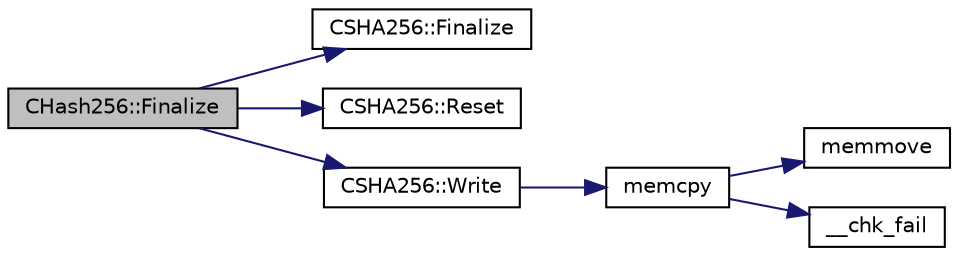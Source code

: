 digraph "CHash256::Finalize"
{
  edge [fontname="Helvetica",fontsize="10",labelfontname="Helvetica",labelfontsize="10"];
  node [fontname="Helvetica",fontsize="10",shape=record];
  rankdir="LR";
  Node0 [label="CHash256::Finalize",height=0.2,width=0.4,color="black", fillcolor="grey75", style="filled", fontcolor="black"];
  Node0 -> Node1 [color="midnightblue",fontsize="10",style="solid",fontname="Helvetica"];
  Node1 [label="CSHA256::Finalize",height=0.2,width=0.4,color="black", fillcolor="white", style="filled",URL="$d7/d2e/class_c_s_h_a256.html#a4259230be0caefa590bc324fc12b9b90"];
  Node0 -> Node2 [color="midnightblue",fontsize="10",style="solid",fontname="Helvetica"];
  Node2 [label="CSHA256::Reset",height=0.2,width=0.4,color="black", fillcolor="white", style="filled",URL="$d7/d2e/class_c_s_h_a256.html#a2122395dd5604990eaa0077b43a0e8d4"];
  Node0 -> Node3 [color="midnightblue",fontsize="10",style="solid",fontname="Helvetica"];
  Node3 [label="CSHA256::Write",height=0.2,width=0.4,color="black", fillcolor="white", style="filled",URL="$d7/d2e/class_c_s_h_a256.html#a9d7de520a562655da85349372820c883"];
  Node3 -> Node4 [color="midnightblue",fontsize="10",style="solid",fontname="Helvetica"];
  Node4 [label="memcpy",height=0.2,width=0.4,color="black", fillcolor="white", style="filled",URL="$d5/d9f/glibc__compat_8cpp.html#a0f46826ab0466591e136db24394923cf"];
  Node4 -> Node5 [color="midnightblue",fontsize="10",style="solid",fontname="Helvetica"];
  Node5 [label="memmove",height=0.2,width=0.4,color="black", fillcolor="white", style="filled",URL="$d5/d9f/glibc__compat_8cpp.html#a9778d49e9029dd75bc53ecbbf9f5e9a1"];
  Node4 -> Node6 [color="midnightblue",fontsize="10",style="solid",fontname="Helvetica"];
  Node6 [label="__chk_fail",height=0.2,width=0.4,color="black", fillcolor="white", style="filled",URL="$d5/d9f/glibc__compat_8cpp.html#a424ac71631da5ada2976630ff67051d1"];
}

